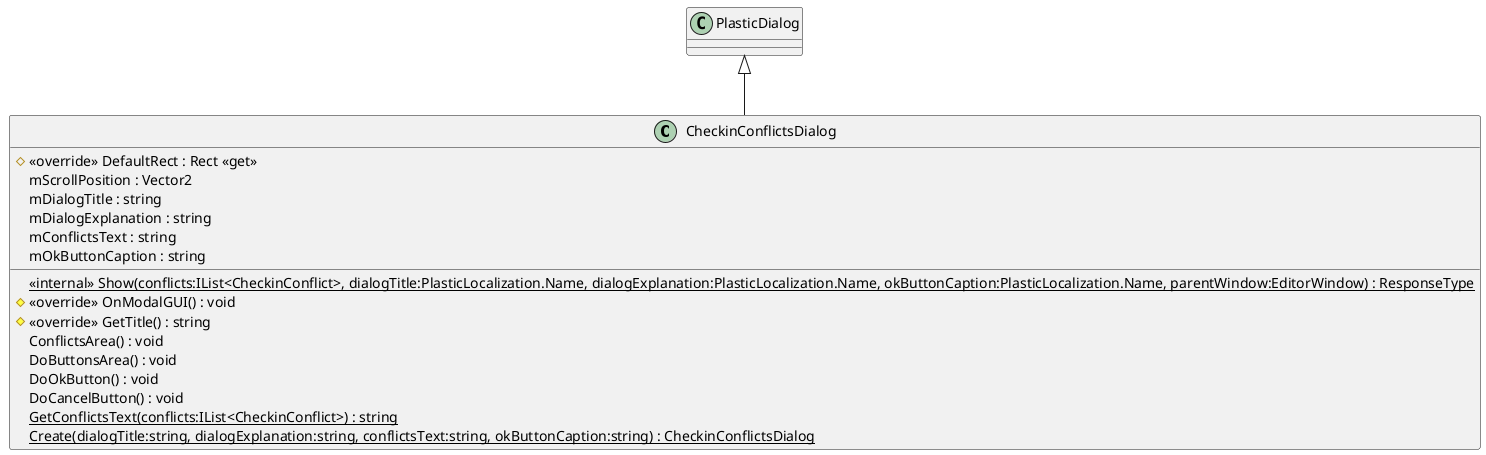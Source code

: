 @startuml
class CheckinConflictsDialog {
    # <<override>> DefaultRect : Rect <<get>>
    <<internal>> {static} Show(conflicts:IList<CheckinConflict>, dialogTitle:PlasticLocalization.Name, dialogExplanation:PlasticLocalization.Name, okButtonCaption:PlasticLocalization.Name, parentWindow:EditorWindow) : ResponseType
    # <<override>> OnModalGUI() : void
    # <<override>> GetTitle() : string
    ConflictsArea() : void
    DoButtonsArea() : void
    DoOkButton() : void
    DoCancelButton() : void
    {static} GetConflictsText(conflicts:IList<CheckinConflict>) : string
    {static} Create(dialogTitle:string, dialogExplanation:string, conflictsText:string, okButtonCaption:string) : CheckinConflictsDialog
    mScrollPosition : Vector2
    mDialogTitle : string
    mDialogExplanation : string
    mConflictsText : string
    mOkButtonCaption : string
}
PlasticDialog <|-- CheckinConflictsDialog
@enduml
